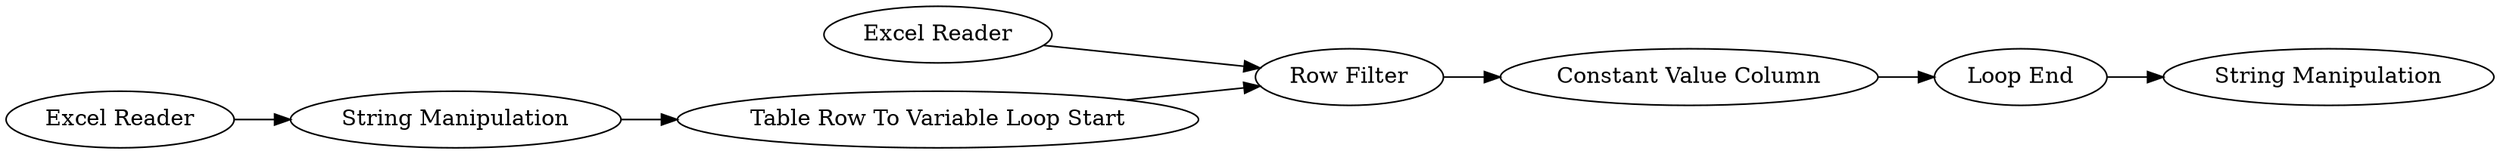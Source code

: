 digraph {
	1 [label="Excel Reader"]
	2 [label="Excel Reader"]
	3 [label="String Manipulation"]
	5 [label="Table Row To Variable Loop Start"]
	6 [label="Row Filter"]
	7 [label="Constant Value Column"]
	8 [label="Loop End"]
	9 [label="String Manipulation"]
	1 -> 6
	2 -> 3
	3 -> 5
	5 -> 6
	6 -> 7
	7 -> 8
	8 -> 9
	rankdir=LR
}
